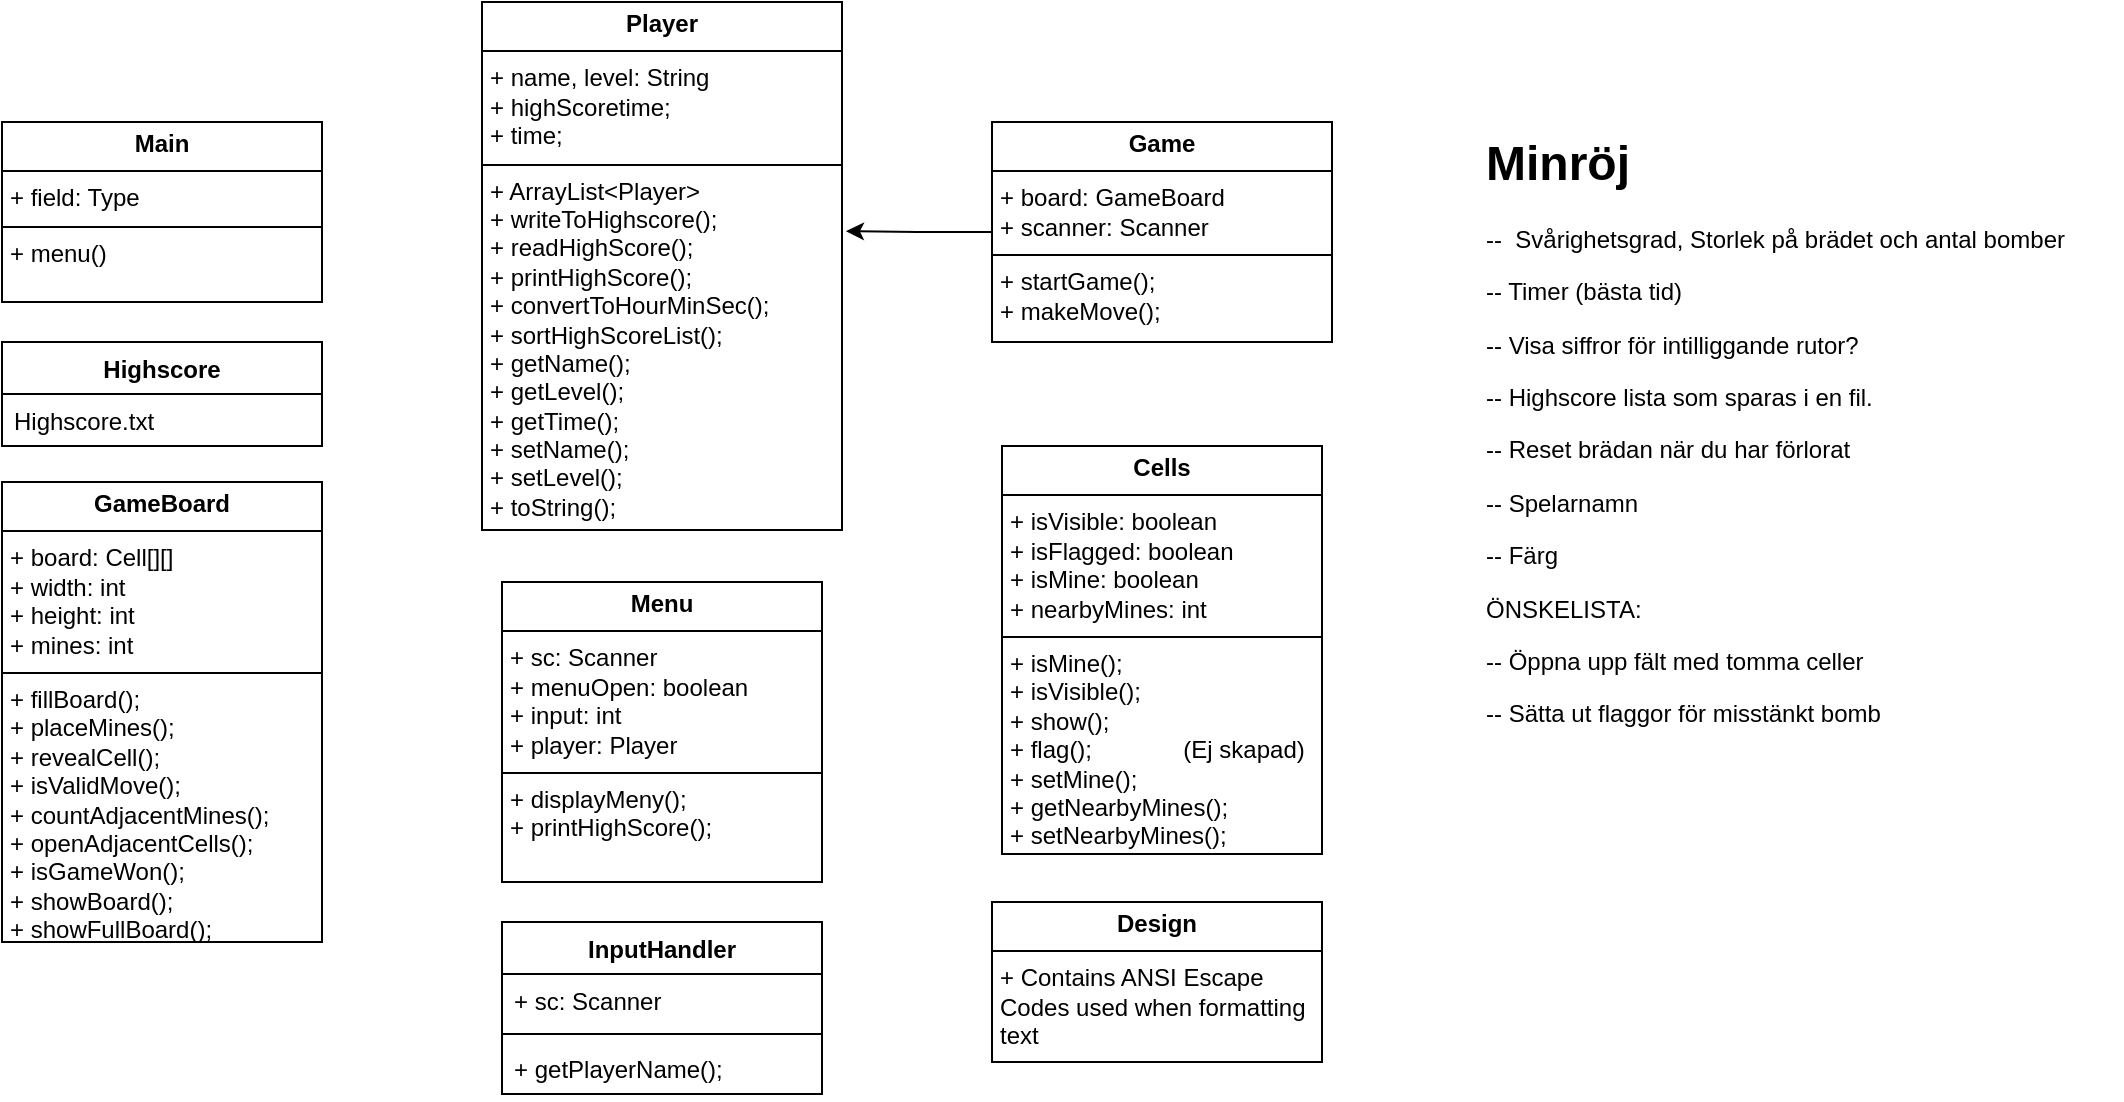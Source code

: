 <mxfile version="24.8.3">
  <diagram name="Sida-1" id="UtN3UuE1lKB0KrCccscA">
    <mxGraphModel dx="2074" dy="1106" grid="1" gridSize="10" guides="1" tooltips="1" connect="1" arrows="1" fold="1" page="1" pageScale="1" pageWidth="1169" pageHeight="827" math="0" shadow="0">
      <root>
        <mxCell id="0" />
        <mxCell id="1" parent="0" />
        <mxCell id="O4mye1tkaLCruXZmMWit-5" value="&lt;p style=&quot;margin:0px;margin-top:4px;text-align:center;&quot;&gt;&lt;b&gt;Main&lt;/b&gt;&lt;br&gt;&lt;/p&gt;&lt;hr size=&quot;1&quot; style=&quot;border-style:solid;&quot;&gt;&lt;p style=&quot;margin:0px;margin-left:4px;&quot;&gt;+ field: Type&lt;/p&gt;&lt;hr size=&quot;1&quot; style=&quot;border-style:solid;&quot;&gt;&lt;p style=&quot;margin:0px;margin-left:4px;&quot;&gt;+ menu()&lt;br&gt;&lt;/p&gt;" style="verticalAlign=top;align=left;overflow=fill;html=1;whiteSpace=wrap;" parent="1" vertex="1">
          <mxGeometry x="30" y="90" width="160" height="90" as="geometry" />
        </mxCell>
        <mxCell id="O4mye1tkaLCruXZmMWit-7" value="&lt;p style=&quot;margin:0px;margin-top:4px;text-align:center;&quot;&gt;&lt;b&gt;Game&lt;/b&gt;&lt;br&gt;&lt;/p&gt;&lt;hr size=&quot;1&quot; style=&quot;border-style:solid;&quot;&gt;&lt;p style=&quot;margin:0px;margin-left:4px;&quot;&gt;+ board: GameBoard&lt;/p&gt;&lt;p style=&quot;margin:0px;margin-left:4px;&quot;&gt;+ scanner: Scanner&lt;/p&gt;&lt;hr size=&quot;1&quot; style=&quot;border-style:solid;&quot;&gt;&lt;p style=&quot;margin:0px;margin-left:4px;&quot;&gt;+ startGame();&lt;/p&gt;&lt;p style=&quot;margin:0px;margin-left:4px;&quot;&gt;+ makeMove();&lt;/p&gt;&lt;p style=&quot;margin:0px;margin-left:4px;&quot;&gt;&lt;br&gt;&lt;/p&gt;" style="verticalAlign=top;align=left;overflow=fill;html=1;whiteSpace=wrap;" parent="1" vertex="1">
          <mxGeometry x="525" y="90" width="170" height="110" as="geometry" />
        </mxCell>
        <mxCell id="O4mye1tkaLCruXZmMWit-8" value="&lt;p style=&quot;margin:0px;margin-top:4px;text-align:center;&quot;&gt;&lt;b&gt;Player&lt;/b&gt;&lt;br&gt;&lt;/p&gt;&lt;hr size=&quot;1&quot; style=&quot;border-style:solid;&quot;&gt;&lt;p style=&quot;margin:0px;margin-left:4px;&quot;&gt;+ name, level: String&lt;/p&gt;&lt;p style=&quot;margin:0px;margin-left:4px;&quot;&gt;+ highScoretime;&lt;/p&gt;&lt;p style=&quot;margin:0px;margin-left:4px;&quot;&gt;+ time;&lt;/p&gt;&lt;hr size=&quot;1&quot; style=&quot;border-style:solid;&quot;&gt;&lt;p style=&quot;margin:0px;margin-left:4px;&quot;&gt;+ ArrayList&amp;lt;Player&amp;gt;&lt;/p&gt;&lt;p style=&quot;margin:0px;margin-left:4px;&quot;&gt;+ writeToHighscore();&lt;/p&gt;&lt;p style=&quot;margin:0px;margin-left:4px;&quot;&gt;+ readHighScore();&lt;/p&gt;&lt;p style=&quot;margin:0px;margin-left:4px;&quot;&gt;+ printHighScore();&lt;/p&gt;&lt;p style=&quot;margin:0px;margin-left:4px;&quot;&gt;+ convertToHourMinSec();&lt;/p&gt;&lt;p style=&quot;margin:0px;margin-left:4px;&quot;&gt;+ sortHighScoreList();&lt;/p&gt;&lt;p style=&quot;margin:0px;margin-left:4px;&quot;&gt;+ getName();&lt;/p&gt;&lt;p style=&quot;margin:0px;margin-left:4px;&quot;&gt;+ getLevel();&lt;/p&gt;&lt;p style=&quot;margin:0px;margin-left:4px;&quot;&gt;+ getTime();&lt;/p&gt;&lt;p style=&quot;margin:0px;margin-left:4px;&quot;&gt;+ setName();&lt;/p&gt;&lt;p style=&quot;margin:0px;margin-left:4px;&quot;&gt;+ setLevel();&lt;/p&gt;&lt;p style=&quot;margin:0px;margin-left:4px;&quot;&gt;+ toString();&lt;/p&gt;" style="verticalAlign=top;align=left;overflow=fill;html=1;whiteSpace=wrap;" parent="1" vertex="1">
          <mxGeometry x="270" y="30" width="180" height="264" as="geometry" />
        </mxCell>
        <mxCell id="O4mye1tkaLCruXZmMWit-9" value="&lt;p style=&quot;margin:0px;margin-top:4px;text-align:center;&quot;&gt;&lt;b&gt;GameBoard&lt;/b&gt;&lt;br&gt;&lt;/p&gt;&lt;hr size=&quot;1&quot; style=&quot;border-style:solid;&quot;&gt;&lt;p style=&quot;margin:0px;margin-left:4px;&quot;&gt;+ board: Cell[][]&lt;/p&gt;&lt;p style=&quot;margin:0px;margin-left:4px;&quot;&gt;+ width: int&lt;/p&gt;&lt;p style=&quot;margin:0px;margin-left:4px;&quot;&gt;+ height: int&lt;/p&gt;&lt;p style=&quot;margin:0px;margin-left:4px;&quot;&gt;+ mines: int&lt;/p&gt;&lt;hr size=&quot;1&quot; style=&quot;border-style:solid;&quot;&gt;&lt;p style=&quot;margin:0px;margin-left:4px;&quot;&gt;+ fillBoard();&lt;/p&gt;&lt;p style=&quot;margin:0px;margin-left:4px;&quot;&gt;+ placeMines();&lt;/p&gt;&lt;p style=&quot;margin:0px;margin-left:4px;&quot;&gt;+ revealCell();&lt;/p&gt;&lt;p style=&quot;margin:0px;margin-left:4px;&quot;&gt;+ isValidMove();&lt;/p&gt;&lt;p style=&quot;margin:0px;margin-left:4px;&quot;&gt;+ countAdjacentMines();&lt;/p&gt;&lt;p style=&quot;margin:0px;margin-left:4px;&quot;&gt;+ openAdjacentCells();&lt;/p&gt;&lt;p style=&quot;margin:0px;margin-left:4px;&quot;&gt;+ isGameWon();&lt;/p&gt;&lt;p style=&quot;margin:0px;margin-left:4px;&quot;&gt;+ showBoard();&lt;/p&gt;&lt;p style=&quot;margin:0px;margin-left:4px;&quot;&gt;+ showFullBoard();&lt;/p&gt;" style="verticalAlign=top;align=left;overflow=fill;html=1;whiteSpace=wrap;" parent="1" vertex="1">
          <mxGeometry x="30" y="270" width="160" height="230" as="geometry" />
        </mxCell>
        <mxCell id="O4mye1tkaLCruXZmMWit-12" value="&lt;h1 style=&quot;margin-top: 0px;&quot;&gt;Minröj&lt;br&gt;&lt;/h1&gt;&lt;p&gt;--&amp;nbsp; Svårighetsgrad,&amp;nbsp;&lt;span style=&quot;background-color: initial;&quot;&gt;Storlek på brädet och antal bomber&lt;/span&gt;&lt;/p&gt;&lt;p&gt;&lt;span style=&quot;background-color: initial;&quot;&gt;-- Timer (bästa tid)&lt;span style=&quot;white-space: pre;&quot;&gt;&#x9;&lt;/span&gt;&lt;span style=&quot;white-space: pre;&quot;&gt;&#x9;&lt;/span&gt;&lt;span style=&quot;white-space: pre;&quot;&gt;&#x9;&lt;/span&gt;&lt;span style=&quot;white-space: pre;&quot;&gt;&#x9;&lt;/span&gt;&amp;nbsp;&amp;nbsp;&lt;/span&gt;&lt;br&gt;&lt;/p&gt;&lt;p&gt;-- Visa siffror för intilliggande rutor?&lt;/p&gt;&lt;p&gt;-- Highscore lista som sparas i en fil.&amp;nbsp;&amp;nbsp;&lt;/p&gt;&lt;p&gt;-- Reset brädan när du har förlorat&lt;/p&gt;&lt;p&gt;-- Spelarnamn&lt;/p&gt;&lt;p&gt;-- Färg&lt;span style=&quot;white-space: pre;&quot;&gt;&#x9;&lt;/span&gt;&lt;span style=&quot;white-space: pre;&quot;&gt;&#x9;&lt;/span&gt;&lt;span style=&quot;white-space: pre;&quot;&gt;&#x9;&lt;/span&gt;&lt;span style=&quot;white-space: pre;&quot;&gt;&#x9;&lt;/span&gt;&lt;span style=&quot;white-space: pre;&quot;&gt;&#x9;&lt;span style=&quot;white-space: pre;&quot;&gt;&#x9;&lt;/span&gt;   &lt;/span&gt;&lt;br&gt;&lt;/p&gt;&lt;p&gt;ÖNSKELISTA:&lt;/p&gt;&lt;p&gt;-- Öppna upp fält med tomma celler&lt;/p&gt;&lt;p&gt;&lt;span style=&quot;background-color: initial;&quot;&gt;-- Sätta ut flaggor för misstänkt bomb&lt;/span&gt;&lt;/p&gt;&lt;p&gt;&lt;br&gt;&lt;/p&gt;&lt;p&gt;&lt;br&gt;&lt;/p&gt;&lt;p&gt;&lt;br&gt;&lt;/p&gt;" style="text;html=1;whiteSpace=wrap;overflow=hidden;rounded=0;" parent="1" vertex="1">
          <mxGeometry x="770" y="90" width="320" height="390" as="geometry" />
        </mxCell>
        <mxCell id="O4mye1tkaLCruXZmMWit-13" value="&lt;p style=&quot;margin:0px;margin-top:4px;text-align:center;&quot;&gt;&lt;b&gt;Menu&lt;/b&gt;&lt;br&gt;&lt;/p&gt;&lt;hr size=&quot;1&quot; style=&quot;border-style:solid;&quot;&gt;&lt;p style=&quot;margin:0px;margin-left:4px;&quot;&gt;+ sc: Scanner&lt;/p&gt;&lt;p style=&quot;margin:0px;margin-left:4px;&quot;&gt;+ menuOpen: boolean&lt;/p&gt;&lt;p style=&quot;margin:0px;margin-left:4px;&quot;&gt;+ input: int&lt;/p&gt;&lt;p style=&quot;margin:0px;margin-left:4px;&quot;&gt;+ player: Player&lt;/p&gt;&lt;hr size=&quot;1&quot; style=&quot;border-style:solid;&quot;&gt;&lt;p style=&quot;margin:0px;margin-left:4px;&quot;&gt;+ displayMeny();&lt;/p&gt;&lt;p style=&quot;margin:0px;margin-left:4px;&quot;&gt;+ printHighScore();&lt;/p&gt;&lt;p style=&quot;margin:0px;margin-left:4px;&quot;&gt;&lt;br&gt;&lt;/p&gt;" style="verticalAlign=top;align=left;overflow=fill;html=1;whiteSpace=wrap;" parent="1" vertex="1">
          <mxGeometry x="280" y="320" width="160" height="150" as="geometry" />
        </mxCell>
        <mxCell id="O4mye1tkaLCruXZmMWit-14" value="&lt;p style=&quot;margin:0px;margin-top:4px;text-align:center;&quot;&gt;&lt;b&gt;Cells&lt;/b&gt;&lt;br&gt;&lt;/p&gt;&lt;hr size=&quot;1&quot; style=&quot;border-style:solid;&quot;&gt;&lt;p style=&quot;margin:0px;margin-left:4px;&quot;&gt;+ isVisible: boolean&lt;/p&gt;&lt;p style=&quot;margin:0px;margin-left:4px;&quot;&gt;+ isFlagged: boolean&lt;/p&gt;&lt;p style=&quot;margin:0px;margin-left:4px;&quot;&gt;+ isMine: boolean&lt;/p&gt;&lt;p style=&quot;margin:0px;margin-left:4px;&quot;&gt;+ nearbyMines: int&lt;/p&gt;&lt;hr size=&quot;1&quot; style=&quot;border-style:solid;&quot;&gt;&lt;p style=&quot;margin:0px;margin-left:4px;&quot;&gt;+ isMine();&lt;/p&gt;&lt;p style=&quot;margin:0px;margin-left:4px;&quot;&gt;+ isVisible();&lt;/p&gt;&lt;p style=&quot;margin:0px;margin-left:4px;&quot;&gt;+ show();&lt;/p&gt;&lt;p style=&quot;margin:0px;margin-left:4px;&quot;&gt;+ flag();&amp;nbsp; &lt;span style=&quot;white-space: pre;&quot;&gt;&#x9;&lt;/span&gt;&lt;span style=&quot;white-space: pre;&quot;&gt;&#x9;&lt;/span&gt;&amp;nbsp; (Ej skapad)&lt;/p&gt;&lt;p style=&quot;margin:0px;margin-left:4px;&quot;&gt;+ setMine();&lt;/p&gt;&lt;p style=&quot;margin:0px;margin-left:4px;&quot;&gt;+ getNearbyMines();&lt;/p&gt;&lt;p style=&quot;margin:0px;margin-left:4px;&quot;&gt;+ setNearbyMines();&lt;/p&gt;" style="verticalAlign=top;align=left;overflow=fill;html=1;whiteSpace=wrap;" parent="1" vertex="1">
          <mxGeometry x="530" y="252" width="160" height="204" as="geometry" />
        </mxCell>
        <mxCell id="LqTlgwWHfwxbOn4cwio--2" value="Highscore" style="swimlane;fontStyle=1;align=center;verticalAlign=top;childLayout=stackLayout;horizontal=1;startSize=26;horizontalStack=0;resizeParent=1;resizeParentMax=0;resizeLast=0;collapsible=1;marginBottom=0;whiteSpace=wrap;html=1;" parent="1" vertex="1">
          <mxGeometry x="30" y="200" width="160" height="52" as="geometry" />
        </mxCell>
        <mxCell id="LqTlgwWHfwxbOn4cwio--3" value="Highscore.txt" style="text;strokeColor=none;fillColor=none;align=left;verticalAlign=top;spacingLeft=4;spacingRight=4;overflow=hidden;rotatable=0;points=[[0,0.5],[1,0.5]];portConstraint=eastwest;whiteSpace=wrap;html=1;" parent="LqTlgwWHfwxbOn4cwio--2" vertex="1">
          <mxGeometry y="26" width="160" height="26" as="geometry" />
        </mxCell>
        <mxCell id="TE4QJ-7saK7n_6_U_HcE-1" value="InputHandler&lt;div&gt;&lt;br&gt;&lt;/div&gt;" style="swimlane;fontStyle=1;align=center;verticalAlign=top;childLayout=stackLayout;horizontal=1;startSize=26;horizontalStack=0;resizeParent=1;resizeParentMax=0;resizeLast=0;collapsible=1;marginBottom=0;whiteSpace=wrap;html=1;" parent="1" vertex="1">
          <mxGeometry x="280" y="490" width="160" height="86" as="geometry" />
        </mxCell>
        <mxCell id="TE4QJ-7saK7n_6_U_HcE-2" value="+ sc: Scanner" style="text;strokeColor=none;fillColor=none;align=left;verticalAlign=top;spacingLeft=4;spacingRight=4;overflow=hidden;rotatable=0;points=[[0,0.5],[1,0.5]];portConstraint=eastwest;whiteSpace=wrap;html=1;" parent="TE4QJ-7saK7n_6_U_HcE-1" vertex="1">
          <mxGeometry y="26" width="160" height="26" as="geometry" />
        </mxCell>
        <mxCell id="TE4QJ-7saK7n_6_U_HcE-3" value="" style="line;strokeWidth=1;fillColor=none;align=left;verticalAlign=middle;spacingTop=-1;spacingLeft=3;spacingRight=3;rotatable=0;labelPosition=right;points=[];portConstraint=eastwest;strokeColor=inherit;" parent="TE4QJ-7saK7n_6_U_HcE-1" vertex="1">
          <mxGeometry y="52" width="160" height="8" as="geometry" />
        </mxCell>
        <mxCell id="TE4QJ-7saK7n_6_U_HcE-4" value="+ getPlayerName();" style="text;strokeColor=none;fillColor=none;align=left;verticalAlign=top;spacingLeft=4;spacingRight=4;overflow=hidden;rotatable=0;points=[[0,0.5],[1,0.5]];portConstraint=eastwest;whiteSpace=wrap;html=1;" parent="TE4QJ-7saK7n_6_U_HcE-1" vertex="1">
          <mxGeometry y="60" width="160" height="26" as="geometry" />
        </mxCell>
        <mxCell id="ZRseG39S_kxXEvkBwuaw-1" value="&lt;p style=&quot;margin:0px;margin-top:4px;text-align:center;&quot;&gt;&lt;b&gt;Design&lt;/b&gt;&lt;br&gt;&lt;/p&gt;&lt;hr size=&quot;1&quot; style=&quot;border-style:solid;&quot;&gt;&lt;p style=&quot;margin:0px;margin-left:4px;&quot;&gt;+ Contains ANSI Escape Codes used when formatting text&lt;/p&gt;&lt;p style=&quot;margin:0px;margin-left:4px;&quot;&gt;&lt;br&gt;&lt;/p&gt;" style="verticalAlign=top;align=left;overflow=fill;html=1;whiteSpace=wrap;" vertex="1" parent="1">
          <mxGeometry x="525" y="480" width="165" height="80" as="geometry" />
        </mxCell>
        <mxCell id="ZRseG39S_kxXEvkBwuaw-4" style="edgeStyle=orthogonalEdgeStyle;rounded=0;orthogonalLoop=1;jettySize=auto;html=1;exitX=0;exitY=0.5;exitDx=0;exitDy=0;entryX=1.011;entryY=0.434;entryDx=0;entryDy=0;entryPerimeter=0;" edge="1" parent="1" source="O4mye1tkaLCruXZmMWit-7" target="O4mye1tkaLCruXZmMWit-8">
          <mxGeometry relative="1" as="geometry" />
        </mxCell>
      </root>
    </mxGraphModel>
  </diagram>
</mxfile>
